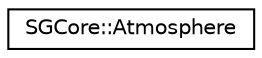 digraph "Graphical Class Hierarchy"
{
 // LATEX_PDF_SIZE
  edge [fontname="Helvetica",fontsize="10",labelfontname="Helvetica",labelfontsize="10"];
  node [fontname="Helvetica",fontsize="10",shape=record];
  rankdir="LR";
  Node0 [label="SGCore::Atmosphere",height=0.2,width=0.4,color="black", fillcolor="white", style="filled",URL="$structSGCore_1_1Atmosphere.html",tooltip=" "];
}

